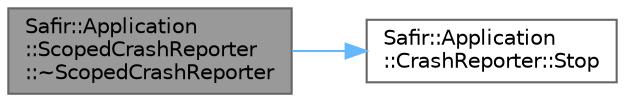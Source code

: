 digraph "Safir::Application::ScopedCrashReporter::~ScopedCrashReporter"
{
 // LATEX_PDF_SIZE
  bgcolor="transparent";
  edge [fontname=Helvetica,fontsize=10,labelfontname=Helvetica,labelfontsize=10];
  node [fontname=Helvetica,fontsize=10,shape=box,height=0.2,width=0.4];
  rankdir="LR";
  Node1 [label="Safir::Application\l::ScopedCrashReporter\l::~ScopedCrashReporter",height=0.2,width=0.4,color="gray40", fillcolor="grey60", style="filled", fontcolor="black",tooltip=" "];
  Node1 -> Node2 [color="steelblue1",style="solid"];
  Node2 [label="Safir::Application\l::CrashReporter::Stop",height=0.2,width=0.4,color="grey40", fillcolor="white", style="filled",URL="$a01239.html#a54e340aacc003b47074588efeb3286b2",tooltip="Stop crash reporting."];
}
